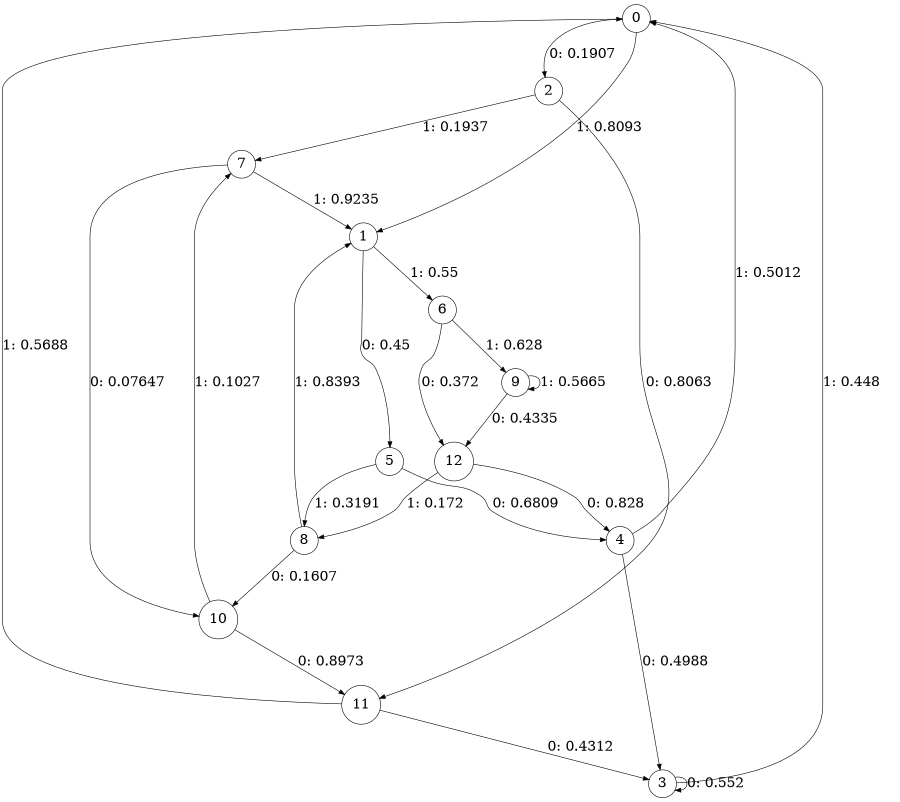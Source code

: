digraph "ch30concat_phase3_L4" {
size = "6,8.5";
ratio = "fill";
node [shape = circle];
node [fontsize = 24];
edge [fontsize = 24];
0 -> 2 [label = "0: 0.1907   "];
0 -> 1 [label = "1: 0.8093   "];
1 -> 5 [label = "0: 0.45     "];
1 -> 6 [label = "1: 0.55     "];
2 -> 11 [label = "0: 0.8063   "];
2 -> 7 [label = "1: 0.1937   "];
3 -> 3 [label = "0: 0.552    "];
3 -> 0 [label = "1: 0.448    "];
4 -> 3 [label = "0: 0.4988   "];
4 -> 0 [label = "1: 0.5012   "];
5 -> 4 [label = "0: 0.6809   "];
5 -> 8 [label = "1: 0.3191   "];
6 -> 12 [label = "0: 0.372    "];
6 -> 9 [label = "1: 0.628    "];
7 -> 10 [label = "0: 0.07647  "];
7 -> 1 [label = "1: 0.9235   "];
8 -> 10 [label = "0: 0.1607   "];
8 -> 1 [label = "1: 0.8393   "];
9 -> 12 [label = "0: 0.4335   "];
9 -> 9 [label = "1: 0.5665   "];
10 -> 11 [label = "0: 0.8973   "];
10 -> 7 [label = "1: 0.1027   "];
11 -> 3 [label = "0: 0.4312   "];
11 -> 0 [label = "1: 0.5688   "];
12 -> 4 [label = "0: 0.828    "];
12 -> 8 [label = "1: 0.172    "];
}
